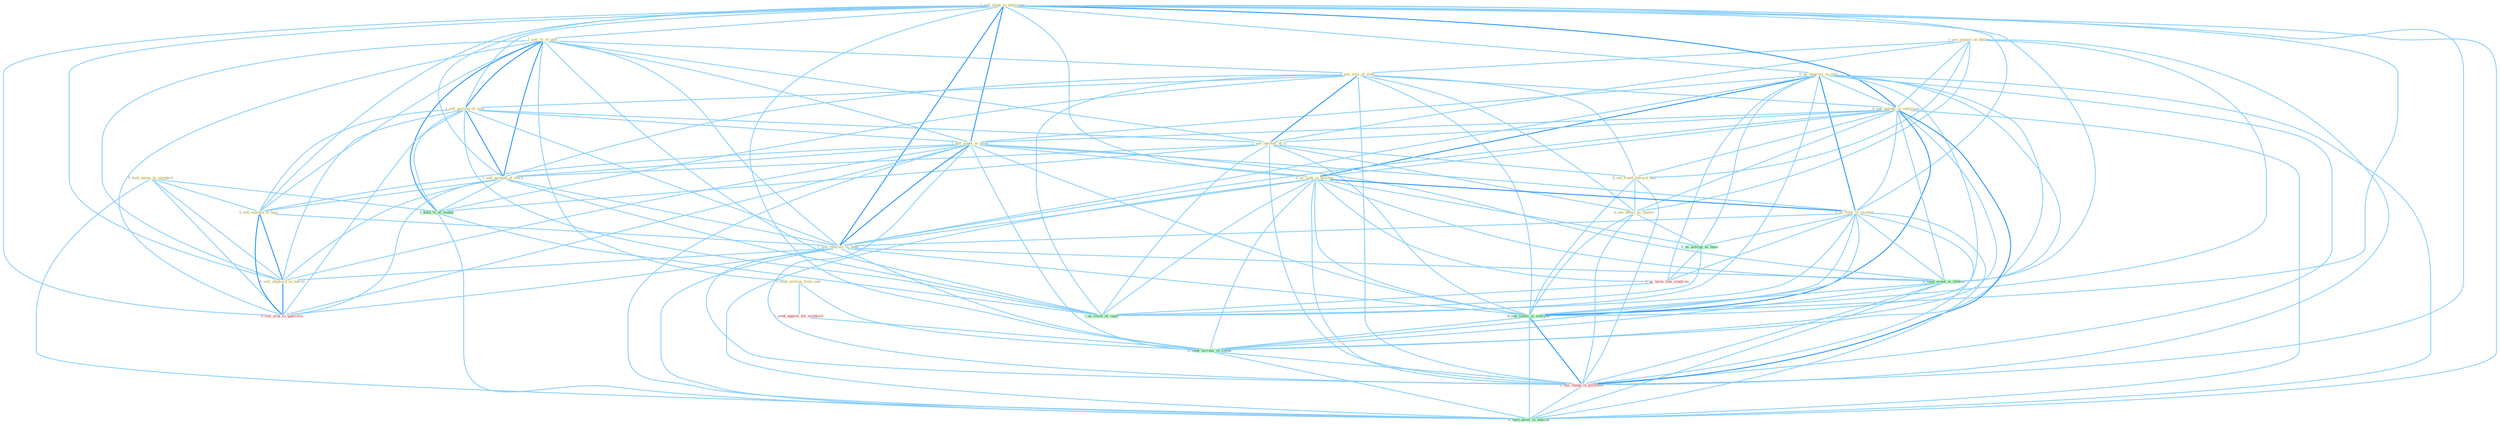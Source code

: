 Graph G{ 
    node
    [shape=polygon,style=filled,width=.5,height=.06,color="#BDFCC9",fixedsize=true,fontsize=4,
    fontcolor="#2f4f4f"];
    {node
    [color="#ffffe0", fontcolor="#8b7d6b"] "1_see_impact_on_dollar " "1_sell_plant_in_entitynam " "0_us_expertis_in_rest " "1_sell_%_of_unit " "1_see_eros_of_staff " "0_seek_million_from_unit " "1_sell_portion_of_issu " "0_see_potenti_in_entitynam " "1_see_unravel_of_it " "1_sell_stake_in_mine " "1_sell_amount_of_stock " "0_see_trend_toward_that " "0_hold_anyon_to_standard " "0_see_effect_as_materi " "0_us_rank_in_brochur " "0_sell_machin_to_busi " "0_us_futur_in_strategi " "1_sell_interest_in_hotel " "0_sell_shipyard_to_outsid "}
{node [color="#fff0f5", fontcolor="#b22222"] "1_us_term_like_syndrom " "1_seek_approv_for_withhold " "0_sell_arm_to_guerrilla " "1_see_chang_in_portfolio "}
edge [color="#B0E2FF"];

	"1_see_impact_on_dollar " -- "1_see_eros_of_staff " [w="1", color="#87cefa" ];
	"1_see_impact_on_dollar " -- "0_see_potenti_in_entitynam " [w="1", color="#87cefa" ];
	"1_see_impact_on_dollar " -- "1_see_unravel_of_it " [w="1", color="#87cefa" ];
	"1_see_impact_on_dollar " -- "0_see_trend_toward_that " [w="1", color="#87cefa" ];
	"1_see_impact_on_dollar " -- "0_see_effect_as_materi " [w="1", color="#87cefa" ];
	"1_see_impact_on_dollar " -- "0_see_vaniti_in_everyon " [w="1", color="#87cefa" ];
	"1_see_impact_on_dollar " -- "1_see_chang_in_portfolio " [w="1", color="#87cefa" ];
	"1_sell_plant_in_entitynam " -- "0_us_expertis_in_rest " [w="1", color="#87cefa" ];
	"1_sell_plant_in_entitynam " -- "1_sell_%_of_unit " [w="1", color="#87cefa" ];
	"1_sell_plant_in_entitynam " -- "1_sell_portion_of_issu " [w="1", color="#87cefa" ];
	"1_sell_plant_in_entitynam " -- "0_see_potenti_in_entitynam " [w="2", color="#1e90ff" , len=0.8];
	"1_sell_plant_in_entitynam " -- "1_sell_stake_in_mine " [w="2", color="#1e90ff" , len=0.8];
	"1_sell_plant_in_entitynam " -- "1_sell_amount_of_stock " [w="1", color="#87cefa" ];
	"1_sell_plant_in_entitynam " -- "0_us_rank_in_brochur " [w="1", color="#87cefa" ];
	"1_sell_plant_in_entitynam " -- "0_sell_machin_to_busi " [w="1", color="#87cefa" ];
	"1_sell_plant_in_entitynam " -- "0_us_futur_in_strategi " [w="1", color="#87cefa" ];
	"1_sell_plant_in_entitynam " -- "1_sell_interest_in_hotel " [w="2", color="#1e90ff" , len=0.8];
	"1_sell_plant_in_entitynam " -- "0_sell_shipyard_to_outsid " [w="1", color="#87cefa" ];
	"1_sell_plant_in_entitynam " -- "0_seen_event_in_lifetim " [w="1", color="#87cefa" ];
	"1_sell_plant_in_entitynam " -- "0_see_vaniti_in_everyon " [w="1", color="#87cefa" ];
	"1_sell_plant_in_entitynam " -- "0_sell_arm_to_guerrilla " [w="1", color="#87cefa" ];
	"1_sell_plant_in_entitynam " -- "0_seek_increas_in_round " [w="1", color="#87cefa" ];
	"1_sell_plant_in_entitynam " -- "1_see_chang_in_portfolio " [w="1", color="#87cefa" ];
	"1_sell_plant_in_entitynam " -- "0_hold_asset_in_anticip " [w="1", color="#87cefa" ];
	"0_us_expertis_in_rest " -- "0_see_potenti_in_entitynam " [w="1", color="#87cefa" ];
	"0_us_expertis_in_rest " -- "1_sell_stake_in_mine " [w="1", color="#87cefa" ];
	"0_us_expertis_in_rest " -- "0_us_rank_in_brochur " [w="2", color="#1e90ff" , len=0.8];
	"0_us_expertis_in_rest " -- "0_us_futur_in_strategi " [w="2", color="#1e90ff" , len=0.8];
	"0_us_expertis_in_rest " -- "1_sell_interest_in_hotel " [w="1", color="#87cefa" ];
	"0_us_expertis_in_rest " -- "0_seen_event_in_lifetim " [w="1", color="#87cefa" ];
	"0_us_expertis_in_rest " -- "0_us_averag_as_base " [w="1", color="#87cefa" ];
	"0_us_expertis_in_rest " -- "1_us_term_like_syndrom " [w="1", color="#87cefa" ];
	"0_us_expertis_in_rest " -- "0_see_vaniti_in_everyon " [w="1", color="#87cefa" ];
	"0_us_expertis_in_rest " -- "0_seek_increas_in_round " [w="1", color="#87cefa" ];
	"0_us_expertis_in_rest " -- "1_us_stock_of_capit " [w="1", color="#87cefa" ];
	"0_us_expertis_in_rest " -- "1_see_chang_in_portfolio " [w="1", color="#87cefa" ];
	"0_us_expertis_in_rest " -- "0_hold_asset_in_anticip " [w="1", color="#87cefa" ];
	"1_sell_%_of_unit " -- "1_see_eros_of_staff " [w="1", color="#87cefa" ];
	"1_sell_%_of_unit " -- "0_seek_million_from_unit " [w="1", color="#87cefa" ];
	"1_sell_%_of_unit " -- "1_sell_portion_of_issu " [w="2", color="#1e90ff" , len=0.8];
	"1_sell_%_of_unit " -- "1_see_unravel_of_it " [w="1", color="#87cefa" ];
	"1_sell_%_of_unit " -- "1_sell_stake_in_mine " [w="1", color="#87cefa" ];
	"1_sell_%_of_unit " -- "1_sell_amount_of_stock " [w="2", color="#1e90ff" , len=0.8];
	"1_sell_%_of_unit " -- "0_sell_machin_to_busi " [w="1", color="#87cefa" ];
	"1_sell_%_of_unit " -- "1_sell_interest_in_hotel " [w="1", color="#87cefa" ];
	"1_sell_%_of_unit " -- "0_sell_shipyard_to_outsid " [w="1", color="#87cefa" ];
	"1_sell_%_of_unit " -- "1_hold_%_of_ventur " [w="2", color="#1e90ff" , len=0.8];
	"1_sell_%_of_unit " -- "0_sell_arm_to_guerrilla " [w="1", color="#87cefa" ];
	"1_sell_%_of_unit " -- "1_us_stock_of_capit " [w="1", color="#87cefa" ];
	"1_see_eros_of_staff " -- "1_sell_portion_of_issu " [w="1", color="#87cefa" ];
	"1_see_eros_of_staff " -- "0_see_potenti_in_entitynam " [w="1", color="#87cefa" ];
	"1_see_eros_of_staff " -- "1_see_unravel_of_it " [w="2", color="#1e90ff" , len=0.8];
	"1_see_eros_of_staff " -- "1_sell_amount_of_stock " [w="1", color="#87cefa" ];
	"1_see_eros_of_staff " -- "0_see_trend_toward_that " [w="1", color="#87cefa" ];
	"1_see_eros_of_staff " -- "0_see_effect_as_materi " [w="1", color="#87cefa" ];
	"1_see_eros_of_staff " -- "1_hold_%_of_ventur " [w="1", color="#87cefa" ];
	"1_see_eros_of_staff " -- "0_see_vaniti_in_everyon " [w="1", color="#87cefa" ];
	"1_see_eros_of_staff " -- "1_us_stock_of_capit " [w="1", color="#87cefa" ];
	"1_see_eros_of_staff " -- "1_see_chang_in_portfolio " [w="1", color="#87cefa" ];
	"0_seek_million_from_unit " -- "1_seek_approv_for_withhold " [w="1", color="#87cefa" ];
	"0_seek_million_from_unit " -- "0_seek_increas_in_round " [w="1", color="#87cefa" ];
	"1_sell_portion_of_issu " -- "1_see_unravel_of_it " [w="1", color="#87cefa" ];
	"1_sell_portion_of_issu " -- "1_sell_stake_in_mine " [w="1", color="#87cefa" ];
	"1_sell_portion_of_issu " -- "1_sell_amount_of_stock " [w="2", color="#1e90ff" , len=0.8];
	"1_sell_portion_of_issu " -- "0_sell_machin_to_busi " [w="1", color="#87cefa" ];
	"1_sell_portion_of_issu " -- "1_sell_interest_in_hotel " [w="1", color="#87cefa" ];
	"1_sell_portion_of_issu " -- "0_sell_shipyard_to_outsid " [w="1", color="#87cefa" ];
	"1_sell_portion_of_issu " -- "1_hold_%_of_ventur " [w="1", color="#87cefa" ];
	"1_sell_portion_of_issu " -- "0_sell_arm_to_guerrilla " [w="1", color="#87cefa" ];
	"1_sell_portion_of_issu " -- "1_us_stock_of_capit " [w="1", color="#87cefa" ];
	"0_see_potenti_in_entitynam " -- "1_see_unravel_of_it " [w="1", color="#87cefa" ];
	"0_see_potenti_in_entitynam " -- "1_sell_stake_in_mine " [w="1", color="#87cefa" ];
	"0_see_potenti_in_entitynam " -- "0_see_trend_toward_that " [w="1", color="#87cefa" ];
	"0_see_potenti_in_entitynam " -- "0_see_effect_as_materi " [w="1", color="#87cefa" ];
	"0_see_potenti_in_entitynam " -- "0_us_rank_in_brochur " [w="1", color="#87cefa" ];
	"0_see_potenti_in_entitynam " -- "0_us_futur_in_strategi " [w="1", color="#87cefa" ];
	"0_see_potenti_in_entitynam " -- "1_sell_interest_in_hotel " [w="1", color="#87cefa" ];
	"0_see_potenti_in_entitynam " -- "0_seen_event_in_lifetim " [w="1", color="#87cefa" ];
	"0_see_potenti_in_entitynam " -- "0_see_vaniti_in_everyon " [w="2", color="#1e90ff" , len=0.8];
	"0_see_potenti_in_entitynam " -- "0_seek_increas_in_round " [w="1", color="#87cefa" ];
	"0_see_potenti_in_entitynam " -- "1_see_chang_in_portfolio " [w="2", color="#1e90ff" , len=0.8];
	"0_see_potenti_in_entitynam " -- "0_hold_asset_in_anticip " [w="1", color="#87cefa" ];
	"1_see_unravel_of_it " -- "1_sell_amount_of_stock " [w="1", color="#87cefa" ];
	"1_see_unravel_of_it " -- "0_see_trend_toward_that " [w="1", color="#87cefa" ];
	"1_see_unravel_of_it " -- "0_see_effect_as_materi " [w="1", color="#87cefa" ];
	"1_see_unravel_of_it " -- "1_hold_%_of_ventur " [w="1", color="#87cefa" ];
	"1_see_unravel_of_it " -- "0_see_vaniti_in_everyon " [w="1", color="#87cefa" ];
	"1_see_unravel_of_it " -- "1_us_stock_of_capit " [w="1", color="#87cefa" ];
	"1_see_unravel_of_it " -- "1_see_chang_in_portfolio " [w="1", color="#87cefa" ];
	"1_sell_stake_in_mine " -- "1_sell_amount_of_stock " [w="1", color="#87cefa" ];
	"1_sell_stake_in_mine " -- "0_us_rank_in_brochur " [w="1", color="#87cefa" ];
	"1_sell_stake_in_mine " -- "0_sell_machin_to_busi " [w="1", color="#87cefa" ];
	"1_sell_stake_in_mine " -- "0_us_futur_in_strategi " [w="1", color="#87cefa" ];
	"1_sell_stake_in_mine " -- "1_sell_interest_in_hotel " [w="2", color="#1e90ff" , len=0.8];
	"1_sell_stake_in_mine " -- "0_sell_shipyard_to_outsid " [w="1", color="#87cefa" ];
	"1_sell_stake_in_mine " -- "0_seen_event_in_lifetim " [w="1", color="#87cefa" ];
	"1_sell_stake_in_mine " -- "0_see_vaniti_in_everyon " [w="1", color="#87cefa" ];
	"1_sell_stake_in_mine " -- "0_sell_arm_to_guerrilla " [w="1", color="#87cefa" ];
	"1_sell_stake_in_mine " -- "0_seek_increas_in_round " [w="1", color="#87cefa" ];
	"1_sell_stake_in_mine " -- "1_see_chang_in_portfolio " [w="1", color="#87cefa" ];
	"1_sell_stake_in_mine " -- "0_hold_asset_in_anticip " [w="1", color="#87cefa" ];
	"1_sell_amount_of_stock " -- "0_sell_machin_to_busi " [w="1", color="#87cefa" ];
	"1_sell_amount_of_stock " -- "1_sell_interest_in_hotel " [w="1", color="#87cefa" ];
	"1_sell_amount_of_stock " -- "0_sell_shipyard_to_outsid " [w="1", color="#87cefa" ];
	"1_sell_amount_of_stock " -- "1_hold_%_of_ventur " [w="1", color="#87cefa" ];
	"1_sell_amount_of_stock " -- "0_sell_arm_to_guerrilla " [w="1", color="#87cefa" ];
	"1_sell_amount_of_stock " -- "1_us_stock_of_capit " [w="1", color="#87cefa" ];
	"0_see_trend_toward_that " -- "0_see_effect_as_materi " [w="1", color="#87cefa" ];
	"0_see_trend_toward_that " -- "0_see_vaniti_in_everyon " [w="1", color="#87cefa" ];
	"0_see_trend_toward_that " -- "1_see_chang_in_portfolio " [w="1", color="#87cefa" ];
	"0_hold_anyon_to_standard " -- "0_sell_machin_to_busi " [w="1", color="#87cefa" ];
	"0_hold_anyon_to_standard " -- "0_sell_shipyard_to_outsid " [w="1", color="#87cefa" ];
	"0_hold_anyon_to_standard " -- "1_hold_%_of_ventur " [w="1", color="#87cefa" ];
	"0_hold_anyon_to_standard " -- "0_sell_arm_to_guerrilla " [w="1", color="#87cefa" ];
	"0_hold_anyon_to_standard " -- "0_hold_asset_in_anticip " [w="1", color="#87cefa" ];
	"0_see_effect_as_materi " -- "0_us_averag_as_base " [w="1", color="#87cefa" ];
	"0_see_effect_as_materi " -- "0_see_vaniti_in_everyon " [w="1", color="#87cefa" ];
	"0_see_effect_as_materi " -- "1_see_chang_in_portfolio " [w="1", color="#87cefa" ];
	"0_us_rank_in_brochur " -- "0_us_futur_in_strategi " [w="2", color="#1e90ff" , len=0.8];
	"0_us_rank_in_brochur " -- "1_sell_interest_in_hotel " [w="1", color="#87cefa" ];
	"0_us_rank_in_brochur " -- "0_seen_event_in_lifetim " [w="1", color="#87cefa" ];
	"0_us_rank_in_brochur " -- "0_us_averag_as_base " [w="1", color="#87cefa" ];
	"0_us_rank_in_brochur " -- "1_us_term_like_syndrom " [w="1", color="#87cefa" ];
	"0_us_rank_in_brochur " -- "0_see_vaniti_in_everyon " [w="1", color="#87cefa" ];
	"0_us_rank_in_brochur " -- "0_seek_increas_in_round " [w="1", color="#87cefa" ];
	"0_us_rank_in_brochur " -- "1_us_stock_of_capit " [w="1", color="#87cefa" ];
	"0_us_rank_in_brochur " -- "1_see_chang_in_portfolio " [w="1", color="#87cefa" ];
	"0_us_rank_in_brochur " -- "0_hold_asset_in_anticip " [w="1", color="#87cefa" ];
	"0_sell_machin_to_busi " -- "1_sell_interest_in_hotel " [w="1", color="#87cefa" ];
	"0_sell_machin_to_busi " -- "0_sell_shipyard_to_outsid " [w="2", color="#1e90ff" , len=0.8];
	"0_sell_machin_to_busi " -- "0_sell_arm_to_guerrilla " [w="2", color="#1e90ff" , len=0.8];
	"0_us_futur_in_strategi " -- "1_sell_interest_in_hotel " [w="1", color="#87cefa" ];
	"0_us_futur_in_strategi " -- "0_seen_event_in_lifetim " [w="1", color="#87cefa" ];
	"0_us_futur_in_strategi " -- "0_us_averag_as_base " [w="1", color="#87cefa" ];
	"0_us_futur_in_strategi " -- "1_us_term_like_syndrom " [w="1", color="#87cefa" ];
	"0_us_futur_in_strategi " -- "0_see_vaniti_in_everyon " [w="1", color="#87cefa" ];
	"0_us_futur_in_strategi " -- "0_seek_increas_in_round " [w="1", color="#87cefa" ];
	"0_us_futur_in_strategi " -- "1_us_stock_of_capit " [w="1", color="#87cefa" ];
	"0_us_futur_in_strategi " -- "1_see_chang_in_portfolio " [w="1", color="#87cefa" ];
	"0_us_futur_in_strategi " -- "0_hold_asset_in_anticip " [w="1", color="#87cefa" ];
	"1_sell_interest_in_hotel " -- "0_sell_shipyard_to_outsid " [w="1", color="#87cefa" ];
	"1_sell_interest_in_hotel " -- "0_seen_event_in_lifetim " [w="1", color="#87cefa" ];
	"1_sell_interest_in_hotel " -- "0_see_vaniti_in_everyon " [w="1", color="#87cefa" ];
	"1_sell_interest_in_hotel " -- "0_sell_arm_to_guerrilla " [w="1", color="#87cefa" ];
	"1_sell_interest_in_hotel " -- "0_seek_increas_in_round " [w="1", color="#87cefa" ];
	"1_sell_interest_in_hotel " -- "1_see_chang_in_portfolio " [w="1", color="#87cefa" ];
	"1_sell_interest_in_hotel " -- "0_hold_asset_in_anticip " [w="1", color="#87cefa" ];
	"0_sell_shipyard_to_outsid " -- "0_sell_arm_to_guerrilla " [w="2", color="#1e90ff" , len=0.8];
	"0_seen_event_in_lifetim " -- "0_see_vaniti_in_everyon " [w="1", color="#87cefa" ];
	"0_seen_event_in_lifetim " -- "0_seek_increas_in_round " [w="1", color="#87cefa" ];
	"0_seen_event_in_lifetim " -- "1_see_chang_in_portfolio " [w="1", color="#87cefa" ];
	"0_seen_event_in_lifetim " -- "0_hold_asset_in_anticip " [w="1", color="#87cefa" ];
	"0_us_averag_as_base " -- "1_us_term_like_syndrom " [w="1", color="#87cefa" ];
	"0_us_averag_as_base " -- "1_us_stock_of_capit " [w="1", color="#87cefa" ];
	"1_us_term_like_syndrom " -- "1_us_stock_of_capit " [w="1", color="#87cefa" ];
	"1_seek_approv_for_withhold " -- "0_seek_increas_in_round " [w="1", color="#87cefa" ];
	"1_hold_%_of_ventur " -- "1_us_stock_of_capit " [w="1", color="#87cefa" ];
	"1_hold_%_of_ventur " -- "0_hold_asset_in_anticip " [w="1", color="#87cefa" ];
	"0_see_vaniti_in_everyon " -- "0_seek_increas_in_round " [w="1", color="#87cefa" ];
	"0_see_vaniti_in_everyon " -- "1_see_chang_in_portfolio " [w="2", color="#1e90ff" , len=0.8];
	"0_see_vaniti_in_everyon " -- "0_hold_asset_in_anticip " [w="1", color="#87cefa" ];
	"0_seek_increas_in_round " -- "1_see_chang_in_portfolio " [w="1", color="#87cefa" ];
	"0_seek_increas_in_round " -- "0_hold_asset_in_anticip " [w="1", color="#87cefa" ];
	"1_see_chang_in_portfolio " -- "0_hold_asset_in_anticip " [w="1", color="#87cefa" ];
}